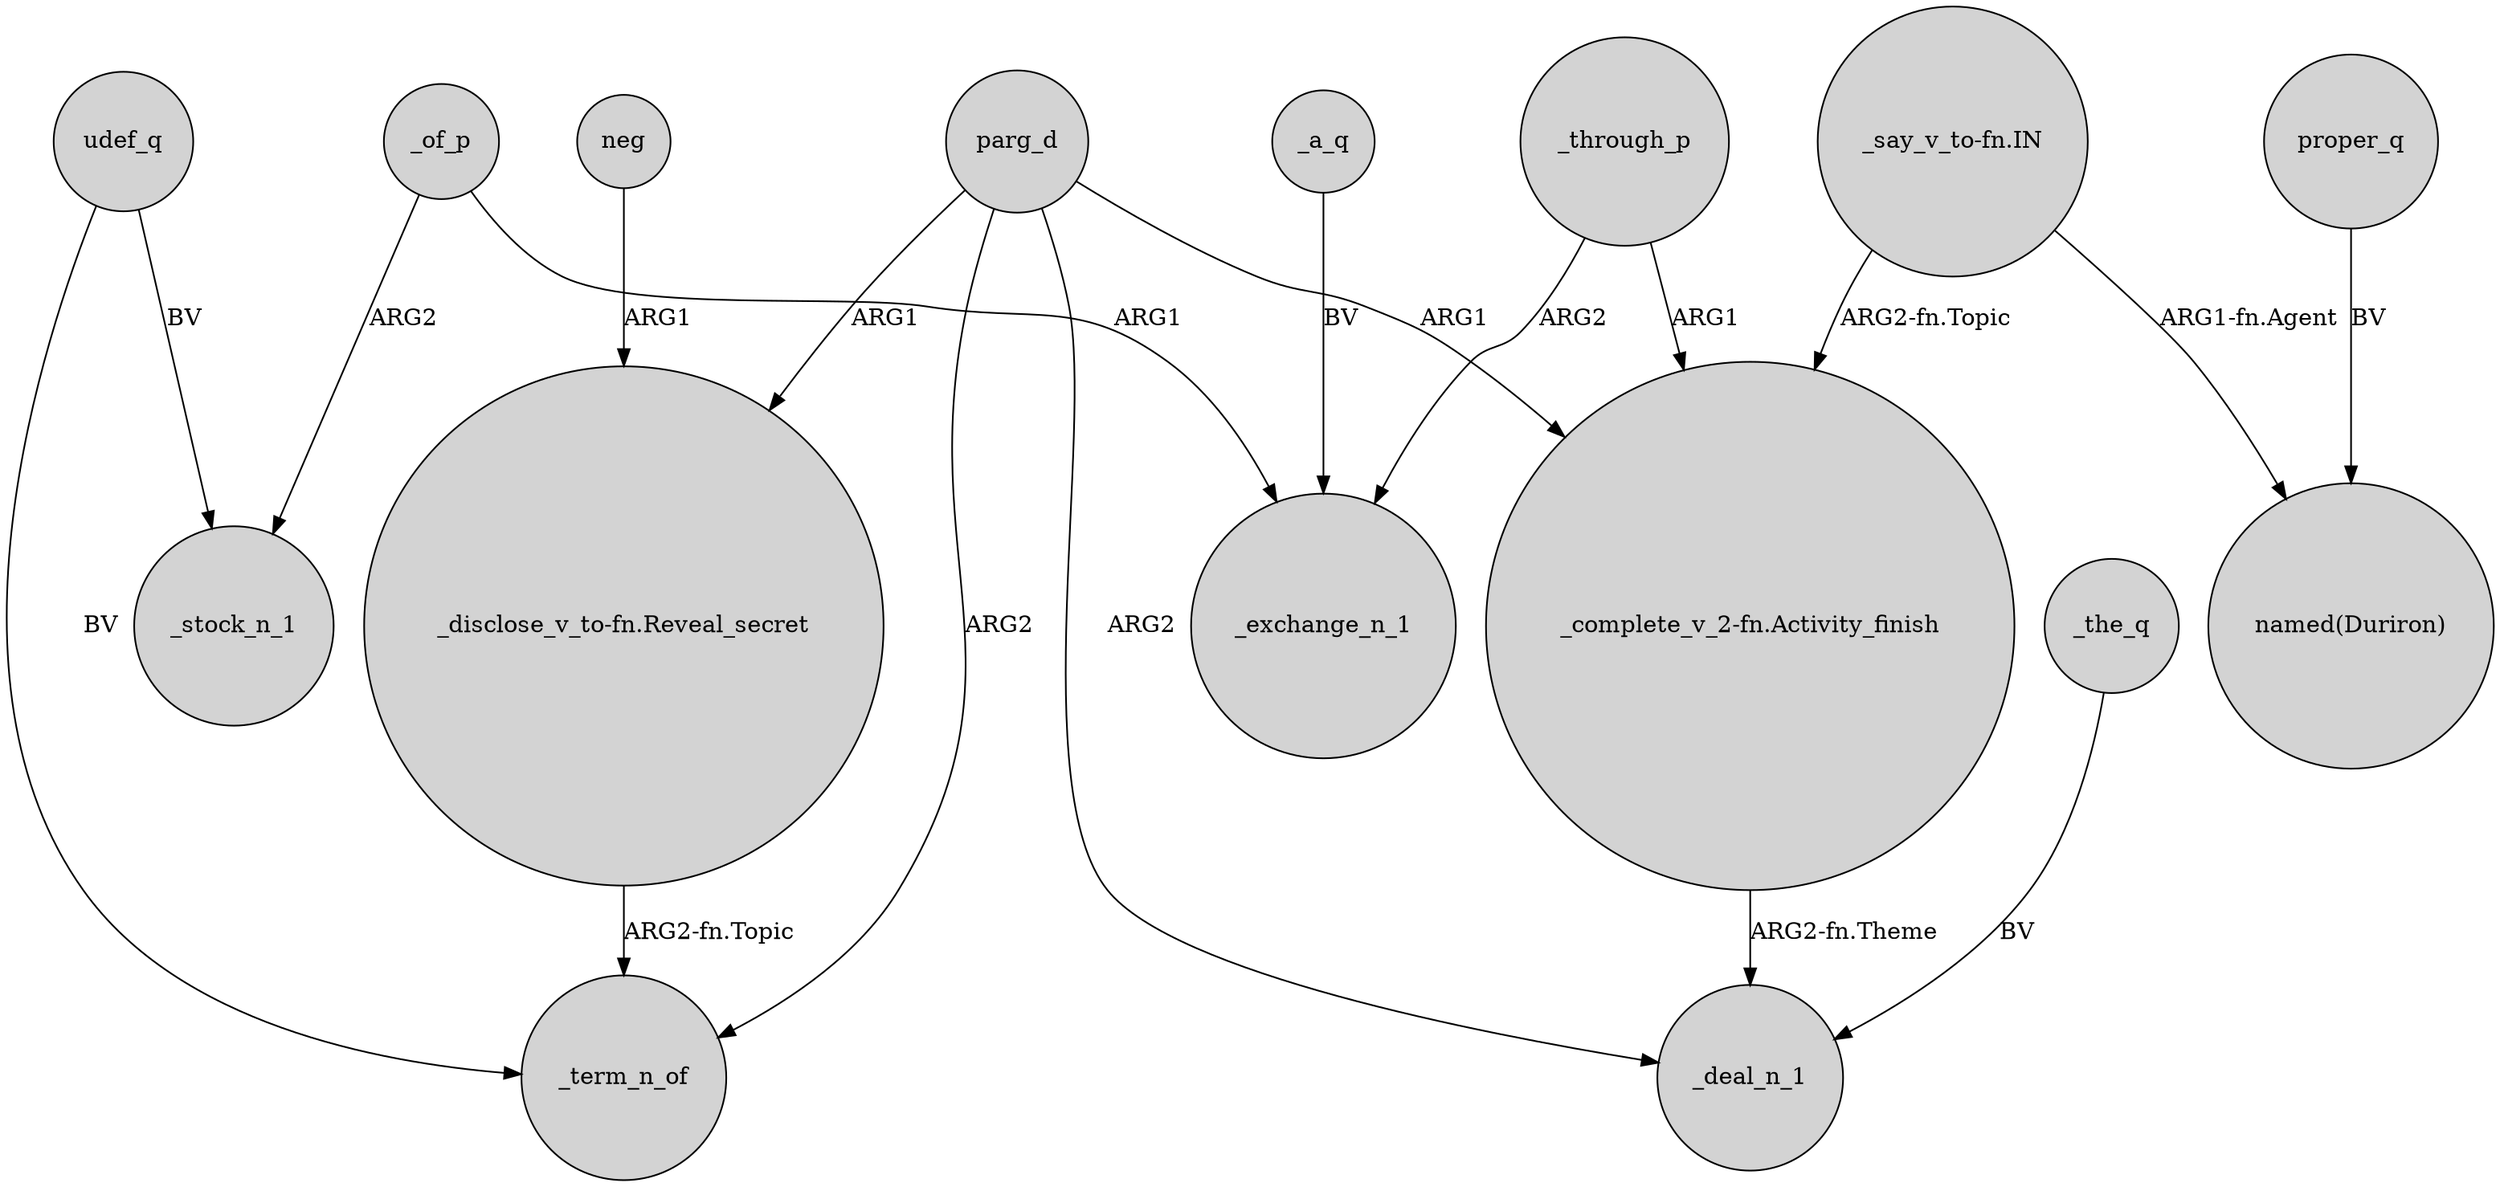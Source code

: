 digraph {
	node [shape=circle style=filled]
	parg_d -> _term_n_of [label=ARG2]
	udef_q -> _stock_n_1 [label=BV]
	_of_p -> _stock_n_1 [label=ARG2]
	proper_q -> "named(Duriron)" [label=BV]
	_a_q -> _exchange_n_1 [label=BV]
	neg -> "_disclose_v_to-fn.Reveal_secret" [label=ARG1]
	"_complete_v_2-fn.Activity_finish" -> _deal_n_1 [label="ARG2-fn.Theme"]
	_through_p -> _exchange_n_1 [label=ARG2]
	_of_p -> _exchange_n_1 [label=ARG1]
	"_disclose_v_to-fn.Reveal_secret" -> _term_n_of [label="ARG2-fn.Topic"]
	udef_q -> _term_n_of [label=BV]
	_through_p -> "_complete_v_2-fn.Activity_finish" [label=ARG1]
	_the_q -> _deal_n_1 [label=BV]
	parg_d -> _deal_n_1 [label=ARG2]
	parg_d -> "_disclose_v_to-fn.Reveal_secret" [label=ARG1]
	"_say_v_to-fn.IN" -> "named(Duriron)" [label="ARG1-fn.Agent"]
	"_say_v_to-fn.IN" -> "_complete_v_2-fn.Activity_finish" [label="ARG2-fn.Topic"]
	parg_d -> "_complete_v_2-fn.Activity_finish" [label=ARG1]
}
